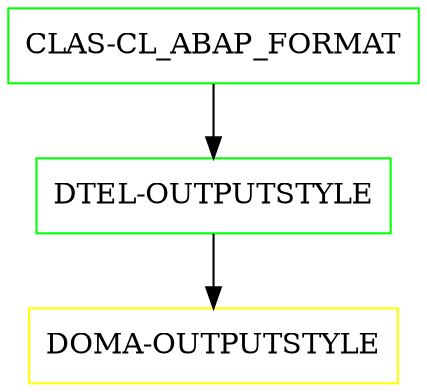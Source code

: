 digraph G {
  "CLAS-CL_ABAP_FORMAT" [shape=box,color=green];
  "DTEL-OUTPUTSTYLE" [shape=box,color=green,URL="./DTEL_OUTPUTSTYLE.html"];
  "DOMA-OUTPUTSTYLE" [shape=box,color=yellow,URL="./DOMA_OUTPUTSTYLE.html"];
  "CLAS-CL_ABAP_FORMAT" -> "DTEL-OUTPUTSTYLE";
  "DTEL-OUTPUTSTYLE" -> "DOMA-OUTPUTSTYLE";
}
